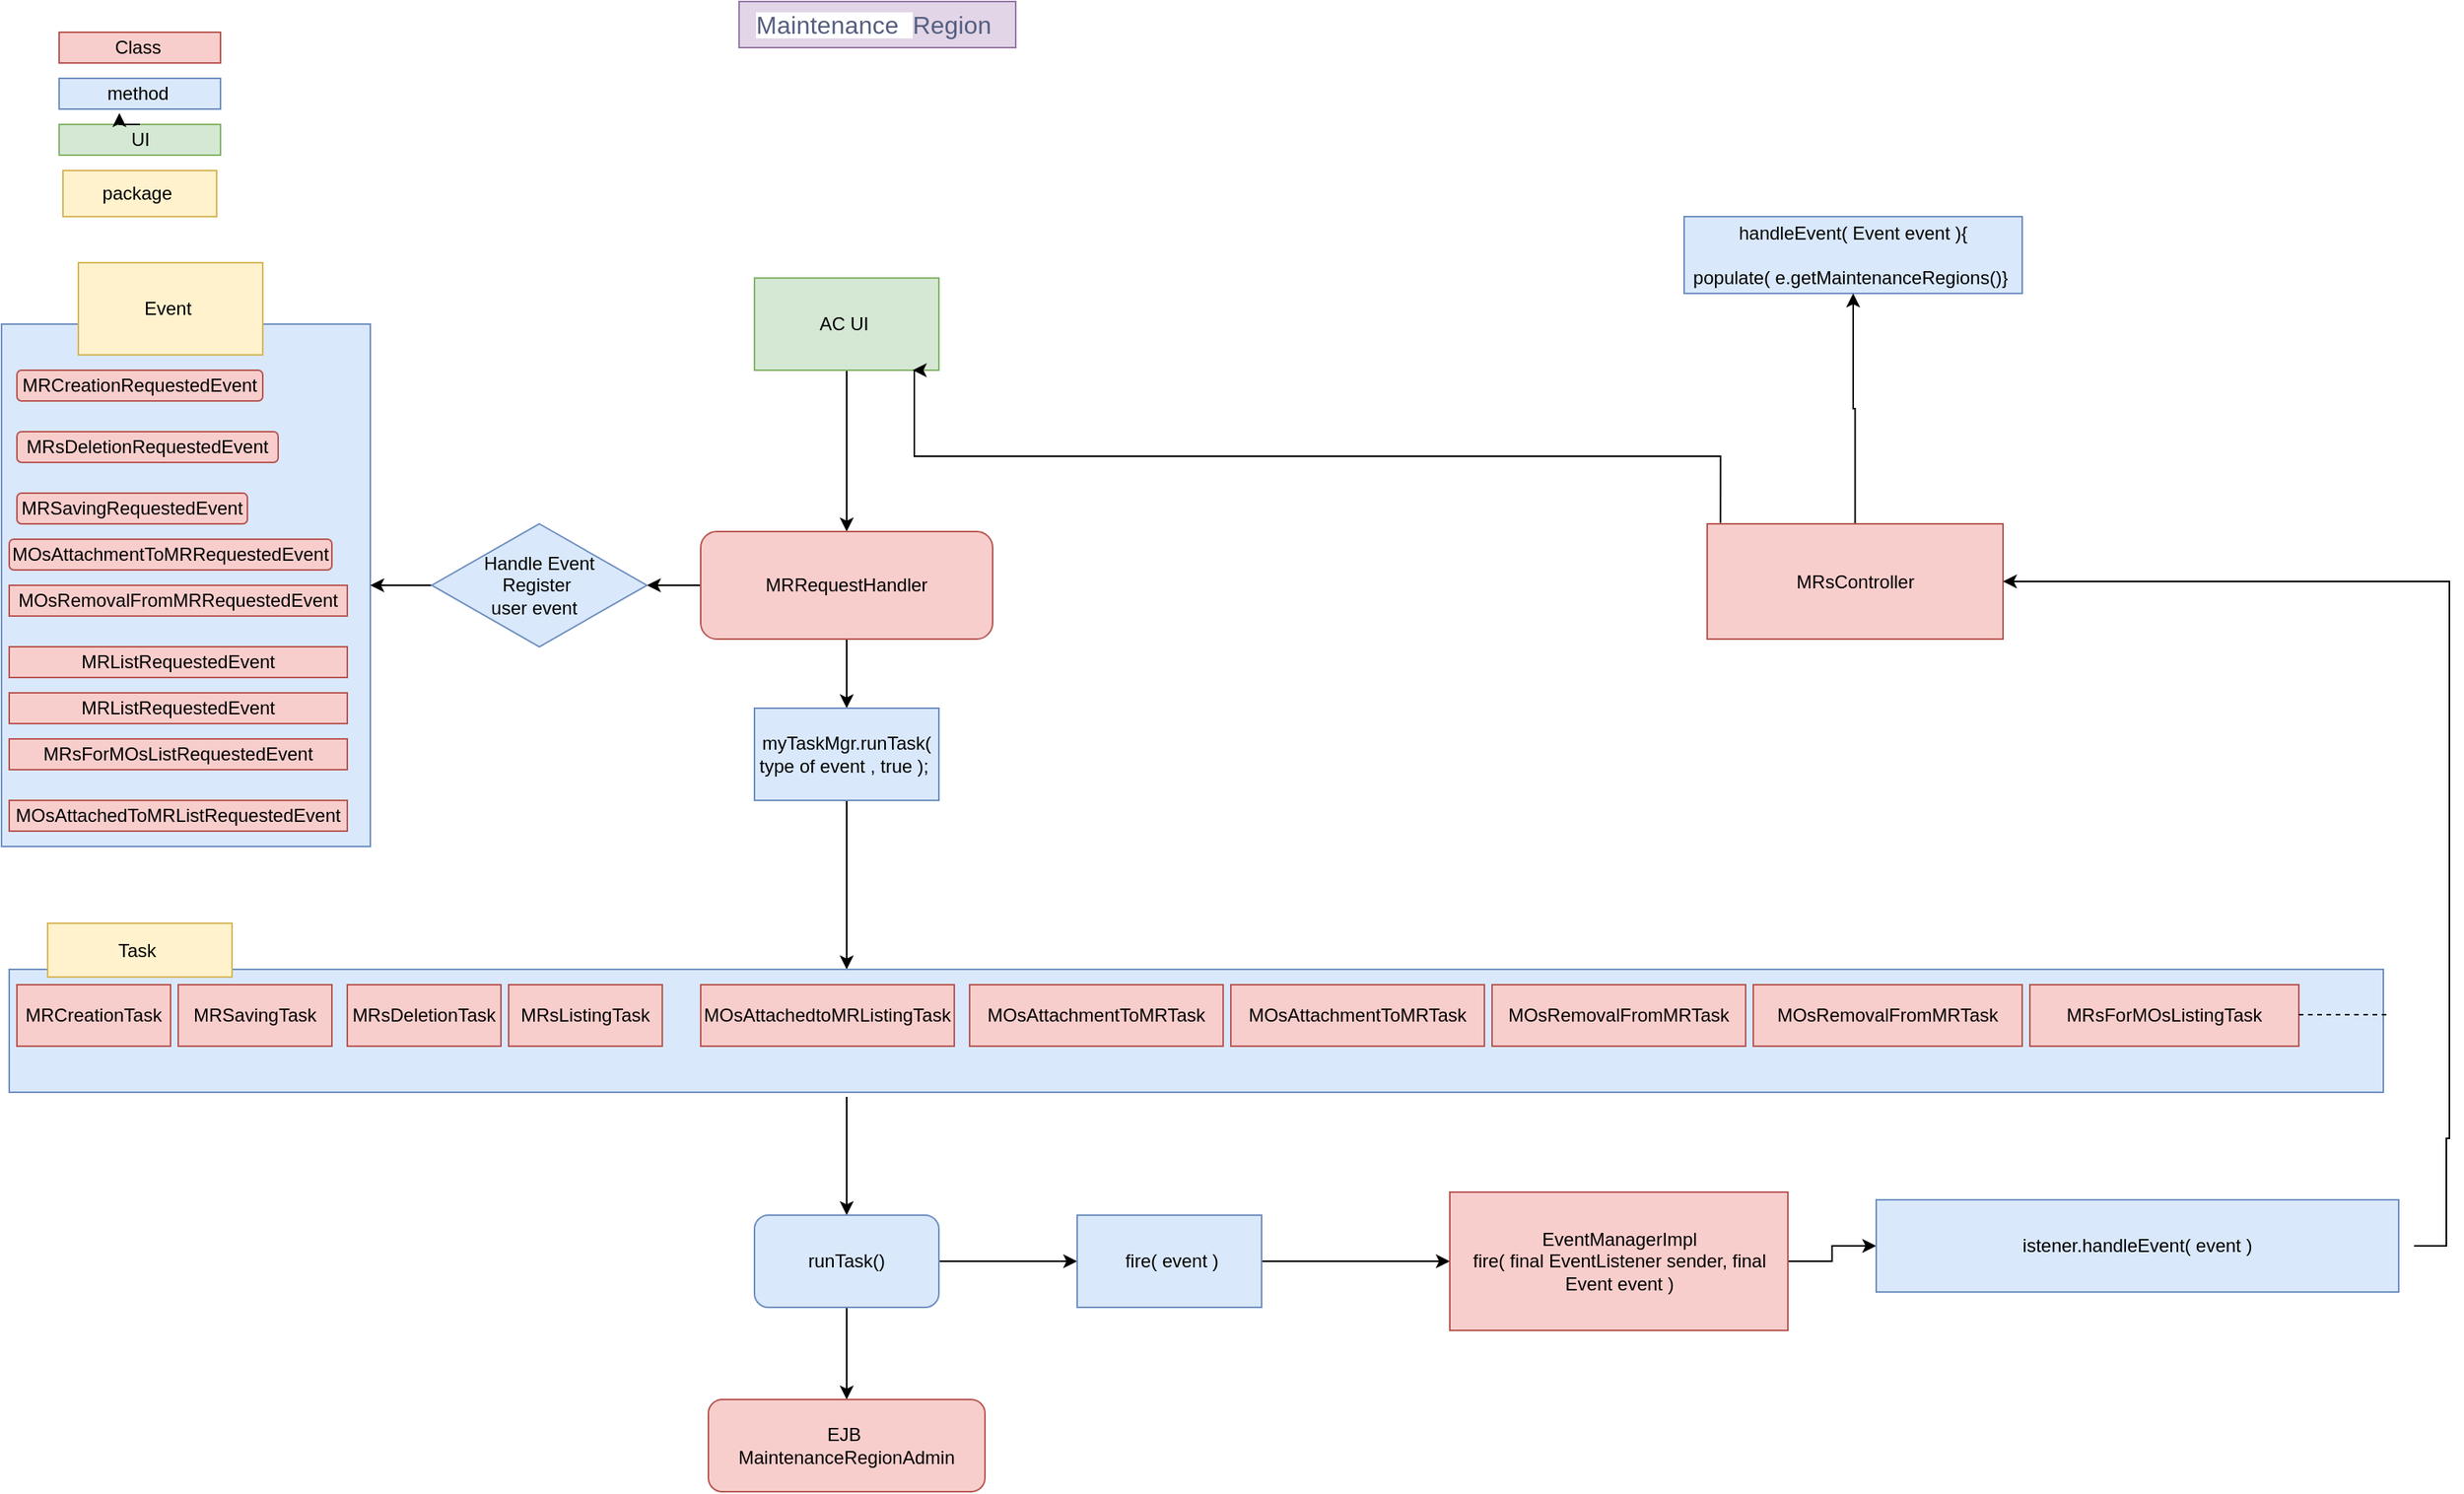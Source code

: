 <mxfile version="25.0.3">
  <diagram name="Page-1" id="0lR3Nfx8i8AdLJQTZynT">
    <mxGraphModel dx="1034" dy="420" grid="1" gridSize="10" guides="1" tooltips="1" connect="1" arrows="1" fold="1" page="1" pageScale="1" pageWidth="827" pageHeight="1169" math="0" shadow="0">
      <root>
        <mxCell id="0" />
        <mxCell id="1" parent="0" />
        <mxCell id="4D9kTlraaMB5eFjH1Jv5-20" value="" style="edgeStyle=orthogonalEdgeStyle;rounded=0;orthogonalLoop=1;jettySize=auto;html=1;" parent="1" source="4D9kTlraaMB5eFjH1Jv5-1" target="4D9kTlraaMB5eFjH1Jv5-2" edge="1">
          <mxGeometry relative="1" as="geometry" />
        </mxCell>
        <mxCell id="4D9kTlraaMB5eFjH1Jv5-1" value="AC UI&amp;nbsp;" style="rounded=0;whiteSpace=wrap;html=1;fillColor=#d5e8d4;strokeColor=#82b366;" parent="1" vertex="1">
          <mxGeometry x="540" y="190" width="120" height="60" as="geometry" />
        </mxCell>
        <mxCell id="4D9kTlraaMB5eFjH1Jv5-27" value="" style="edgeStyle=orthogonalEdgeStyle;rounded=0;orthogonalLoop=1;jettySize=auto;html=1;" parent="1" source="4D9kTlraaMB5eFjH1Jv5-2" target="4D9kTlraaMB5eFjH1Jv5-9" edge="1">
          <mxGeometry relative="1" as="geometry" />
        </mxCell>
        <mxCell id="4D9kTlraaMB5eFjH1Jv5-30" value="" style="edgeStyle=orthogonalEdgeStyle;rounded=0;orthogonalLoop=1;jettySize=auto;html=1;" parent="1" source="4D9kTlraaMB5eFjH1Jv5-2" target="4D9kTlraaMB5eFjH1Jv5-29" edge="1">
          <mxGeometry relative="1" as="geometry" />
        </mxCell>
        <mxCell id="4D9kTlraaMB5eFjH1Jv5-2" value="MRRequestHandler" style="rounded=1;whiteSpace=wrap;html=1;fillColor=#f8cecc;strokeColor=#b85450;" parent="1" vertex="1">
          <mxGeometry x="505" y="355" width="190" height="70" as="geometry" />
        </mxCell>
        <mxCell id="4D9kTlraaMB5eFjH1Jv5-3" value="" style="rounded=0;whiteSpace=wrap;html=1;fillColor=#dae8fc;strokeColor=#6c8ebf;" parent="1" vertex="1">
          <mxGeometry x="50" y="220" width="240" height="340" as="geometry" />
        </mxCell>
        <mxCell id="4D9kTlraaMB5eFjH1Jv5-4" value="MRCreationRequestedEvent" style="rounded=1;whiteSpace=wrap;html=1;fillColor=#f8cecc;strokeColor=#b85450;" parent="1" vertex="1">
          <mxGeometry x="60" y="250" width="160" height="20" as="geometry" />
        </mxCell>
        <mxCell id="4D9kTlraaMB5eFjH1Jv5-5" value="MRsDeletionRequestedEvent" style="rounded=1;whiteSpace=wrap;html=1;fillColor=#f8cecc;strokeColor=#b85450;" parent="1" vertex="1">
          <mxGeometry x="60" y="290" width="170" height="20" as="geometry" />
        </mxCell>
        <mxCell id="4D9kTlraaMB5eFjH1Jv5-6" value="MRSavingRequestedEvent" style="rounded=1;whiteSpace=wrap;html=1;fillColor=#f8cecc;strokeColor=#b85450;" parent="1" vertex="1">
          <mxGeometry x="60" y="330" width="150" height="20" as="geometry" />
        </mxCell>
        <mxCell id="4D9kTlraaMB5eFjH1Jv5-8" value="MOsAttachmentToMRRequestedEvent" style="rounded=1;whiteSpace=wrap;html=1;fillColor=#f8cecc;strokeColor=#b85450;" parent="1" vertex="1">
          <mxGeometry x="55" y="360" width="210" height="20" as="geometry" />
        </mxCell>
        <mxCell id="4D9kTlraaMB5eFjH1Jv5-19" value="" style="edgeStyle=orthogonalEdgeStyle;rounded=0;orthogonalLoop=1;jettySize=auto;html=1;entryX=1;entryY=0.5;entryDx=0;entryDy=0;" parent="1" source="4D9kTlraaMB5eFjH1Jv5-9" target="4D9kTlraaMB5eFjH1Jv5-3" edge="1">
          <mxGeometry relative="1" as="geometry">
            <mxPoint x="310" y="390" as="targetPoint" />
            <Array as="points" />
          </mxGeometry>
        </mxCell>
        <mxCell id="4D9kTlraaMB5eFjH1Jv5-9" value="Handle Event&lt;div&gt;Register&amp;nbsp;&lt;/div&gt;&lt;div&gt;user event&amp;nbsp;&amp;nbsp;&lt;/div&gt;" style="rhombus;whiteSpace=wrap;html=1;fillColor=#dae8fc;strokeColor=#6c8ebf;" parent="1" vertex="1">
          <mxGeometry x="330" y="350" width="140" height="80" as="geometry" />
        </mxCell>
        <mxCell id="4D9kTlraaMB5eFjH1Jv5-13" value="MOsRemovalFromMRRequestedEvent" style="rounded=0;whiteSpace=wrap;html=1;fillColor=#f8cecc;strokeColor=#b85450;" parent="1" vertex="1">
          <mxGeometry x="55" y="390" width="220" height="20" as="geometry" />
        </mxCell>
        <mxCell id="4D9kTlraaMB5eFjH1Jv5-14" value="MRListRequestedEvent" style="rounded=0;whiteSpace=wrap;html=1;fillColor=#f8cecc;strokeColor=#b85450;" parent="1" vertex="1">
          <mxGeometry x="55" y="430" width="220" height="20" as="geometry" />
        </mxCell>
        <mxCell id="4D9kTlraaMB5eFjH1Jv5-16" value="MRsForMOsListRequestedEvent" style="rounded=0;whiteSpace=wrap;html=1;fillColor=#f8cecc;strokeColor=#b85450;" parent="1" vertex="1">
          <mxGeometry x="55" y="490" width="220" height="20" as="geometry" />
        </mxCell>
        <mxCell id="4D9kTlraaMB5eFjH1Jv5-17" value="MRListRequestedEvent" style="rounded=0;whiteSpace=wrap;html=1;fillColor=#f8cecc;strokeColor=#b85450;" parent="1" vertex="1">
          <mxGeometry x="55" y="460" width="220" height="20" as="geometry" />
        </mxCell>
        <mxCell id="4D9kTlraaMB5eFjH1Jv5-18" value="MOsAttachedToMRListRequestedEvent" style="rounded=0;whiteSpace=wrap;html=1;fillColor=#f8cecc;strokeColor=#b85450;" parent="1" vertex="1">
          <mxGeometry x="55" y="530" width="220" height="20" as="geometry" />
        </mxCell>
        <mxCell id="4D9kTlraaMB5eFjH1Jv5-26" value="Event&amp;nbsp;" style="rounded=0;whiteSpace=wrap;html=1;fillColor=#fff2cc;strokeColor=#d6b656;" parent="1" vertex="1">
          <mxGeometry x="100" y="180" width="120" height="60" as="geometry" />
        </mxCell>
        <mxCell id="4D9kTlraaMB5eFjH1Jv5-48" value="" style="edgeStyle=orthogonalEdgeStyle;rounded=0;orthogonalLoop=1;jettySize=auto;html=1;" parent="1" source="4D9kTlraaMB5eFjH1Jv5-29" target="4D9kTlraaMB5eFjH1Jv5-33" edge="1">
          <mxGeometry relative="1" as="geometry">
            <Array as="points">
              <mxPoint x="600" y="610" />
              <mxPoint x="600" y="610" />
            </Array>
          </mxGeometry>
        </mxCell>
        <mxCell id="4D9kTlraaMB5eFjH1Jv5-29" value="myTaskMgr.runTask( type of event , true );&amp;nbsp;" style="rounded=0;whiteSpace=wrap;html=1;fillColor=#dae8fc;strokeColor=#6c8ebf;" parent="1" vertex="1">
          <mxGeometry x="540" y="470" width="120" height="60" as="geometry" />
        </mxCell>
        <mxCell id="4D9kTlraaMB5eFjH1Jv5-33" value="" style="rounded=0;whiteSpace=wrap;html=1;fillColor=#dae8fc;strokeColor=#6c8ebf;" parent="1" vertex="1">
          <mxGeometry x="55" y="640" width="1545" height="80" as="geometry" />
        </mxCell>
        <mxCell id="4D9kTlraaMB5eFjH1Jv5-34" value="MRCreationTask" style="rounded=0;whiteSpace=wrap;html=1;fillColor=#f8cecc;strokeColor=#b85450;" parent="1" vertex="1">
          <mxGeometry x="60" y="650" width="100" height="40" as="geometry" />
        </mxCell>
        <mxCell id="4D9kTlraaMB5eFjH1Jv5-35" value="MRSavingTask" style="rounded=0;whiteSpace=wrap;html=1;fillColor=#f8cecc;strokeColor=#b85450;" parent="1" vertex="1">
          <mxGeometry x="165" y="650" width="100" height="40" as="geometry" />
        </mxCell>
        <mxCell id="4D9kTlraaMB5eFjH1Jv5-36" value="MRsDeletionTask" style="rounded=0;whiteSpace=wrap;html=1;fillColor=#f8cecc;strokeColor=#b85450;" parent="1" vertex="1">
          <mxGeometry x="275" y="650" width="100" height="40" as="geometry" />
        </mxCell>
        <mxCell id="4D9kTlraaMB5eFjH1Jv5-37" value="MRsListingTask" style="rounded=0;whiteSpace=wrap;html=1;fillColor=#f8cecc;strokeColor=#b85450;" parent="1" vertex="1">
          <mxGeometry x="380" y="650" width="100" height="40" as="geometry" />
        </mxCell>
        <mxCell id="4D9kTlraaMB5eFjH1Jv5-38" value="MOsAttachmentToMRTask" style="rounded=0;whiteSpace=wrap;html=1;fillColor=#f8cecc;strokeColor=#b85450;" parent="1" vertex="1">
          <mxGeometry x="680" y="650" width="165" height="40" as="geometry" />
        </mxCell>
        <mxCell id="4D9kTlraaMB5eFjH1Jv5-40" value="MOsAttachedtoMRListingTask" style="rounded=0;whiteSpace=wrap;html=1;fillColor=#f8cecc;strokeColor=#b85450;" parent="1" vertex="1">
          <mxGeometry x="505" y="650" width="165" height="40" as="geometry" />
        </mxCell>
        <mxCell id="4D9kTlraaMB5eFjH1Jv5-41" value="MOsAttachmentToMRTask" style="rounded=0;whiteSpace=wrap;html=1;fillColor=#f8cecc;strokeColor=#b85450;" parent="1" vertex="1">
          <mxGeometry x="850" y="650" width="165" height="40" as="geometry" />
        </mxCell>
        <mxCell id="4D9kTlraaMB5eFjH1Jv5-42" value="MOsRemovalFromMRTask" style="rounded=0;whiteSpace=wrap;html=1;fillColor=#f8cecc;strokeColor=#b85450;" parent="1" vertex="1">
          <mxGeometry x="1020" y="650" width="165" height="40" as="geometry" />
        </mxCell>
        <mxCell id="4D9kTlraaMB5eFjH1Jv5-45" value="MOsRemovalFromMRTask" style="rounded=0;whiteSpace=wrap;html=1;fillColor=#f8cecc;strokeColor=#b85450;" parent="1" vertex="1">
          <mxGeometry x="1190" y="650" width="175" height="40" as="geometry" />
        </mxCell>
        <mxCell id="4D9kTlraaMB5eFjH1Jv5-46" value="MRsForMOsListingTask" style="rounded=0;whiteSpace=wrap;html=1;fillColor=#f8cecc;strokeColor=#b85450;" parent="1" vertex="1">
          <mxGeometry x="1370" y="650" width="175" height="40" as="geometry" />
        </mxCell>
        <mxCell id="4D9kTlraaMB5eFjH1Jv5-47" value="" style="endArrow=none;dashed=1;html=1;rounded=0;" parent="1" edge="1">
          <mxGeometry width="50" height="50" relative="1" as="geometry">
            <mxPoint x="1545" y="669.5" as="sourcePoint" />
            <mxPoint x="1605" y="669.5" as="targetPoint" />
          </mxGeometry>
        </mxCell>
        <mxCell id="4D9kTlraaMB5eFjH1Jv5-52" value="" style="endArrow=classic;html=1;rounded=0;" parent="1" target="4D9kTlraaMB5eFjH1Jv5-49" edge="1">
          <mxGeometry width="50" height="50" relative="1" as="geometry">
            <mxPoint x="600" y="723" as="sourcePoint" />
            <mxPoint x="540" y="800" as="targetPoint" />
            <Array as="points" />
          </mxGeometry>
        </mxCell>
        <mxCell id="4D9kTlraaMB5eFjH1Jv5-55" value="" style="edgeStyle=orthogonalEdgeStyle;rounded=0;orthogonalLoop=1;jettySize=auto;html=1;" parent="1" source="4D9kTlraaMB5eFjH1Jv5-49" target="4D9kTlraaMB5eFjH1Jv5-53" edge="1">
          <mxGeometry relative="1" as="geometry" />
        </mxCell>
        <mxCell id="4D9kTlraaMB5eFjH1Jv5-57" value="" style="edgeStyle=orthogonalEdgeStyle;rounded=0;orthogonalLoop=1;jettySize=auto;html=1;" parent="1" source="4D9kTlraaMB5eFjH1Jv5-49" target="4D9kTlraaMB5eFjH1Jv5-56" edge="1">
          <mxGeometry relative="1" as="geometry" />
        </mxCell>
        <mxCell id="4D9kTlraaMB5eFjH1Jv5-49" value="runTask()" style="rounded=1;whiteSpace=wrap;html=1;fillColor=#dae8fc;strokeColor=#6c8ebf;" parent="1" vertex="1">
          <mxGeometry x="540" y="800" width="120" height="60" as="geometry" />
        </mxCell>
        <mxCell id="4D9kTlraaMB5eFjH1Jv5-53" value="EJB&amp;nbsp;&lt;div&gt;MaintenanceRegionAdmin&lt;/div&gt;" style="rounded=1;whiteSpace=wrap;html=1;fillColor=#f8cecc;strokeColor=#b85450;" parent="1" vertex="1">
          <mxGeometry x="510" y="920" width="180" height="60" as="geometry" />
        </mxCell>
        <mxCell id="4D9kTlraaMB5eFjH1Jv5-59" value="" style="edgeStyle=orthogonalEdgeStyle;rounded=0;orthogonalLoop=1;jettySize=auto;html=1;" parent="1" source="4D9kTlraaMB5eFjH1Jv5-56" target="4D9kTlraaMB5eFjH1Jv5-58" edge="1">
          <mxGeometry relative="1" as="geometry" />
        </mxCell>
        <mxCell id="4D9kTlraaMB5eFjH1Jv5-56" value="&amp;nbsp;fire( event )" style="rounded=0;whiteSpace=wrap;html=1;fillColor=#dae8fc;strokeColor=#6c8ebf;" parent="1" vertex="1">
          <mxGeometry x="750" y="800" width="120" height="60" as="geometry" />
        </mxCell>
        <mxCell id="4D9kTlraaMB5eFjH1Jv5-64" value="" style="edgeStyle=orthogonalEdgeStyle;rounded=0;orthogonalLoop=1;jettySize=auto;html=1;" parent="1" source="4D9kTlraaMB5eFjH1Jv5-58" target="4D9kTlraaMB5eFjH1Jv5-63" edge="1">
          <mxGeometry relative="1" as="geometry" />
        </mxCell>
        <mxCell id="4D9kTlraaMB5eFjH1Jv5-58" value="EventManagerImpl&lt;div&gt;fire( final EventListener sender, final Event event )&lt;/div&gt;" style="rounded=0;whiteSpace=wrap;html=1;fillColor=#f8cecc;strokeColor=#b85450;" parent="1" vertex="1">
          <mxGeometry x="992.5" y="785" width="220" height="90" as="geometry" />
        </mxCell>
        <mxCell id="4D9kTlraaMB5eFjH1Jv5-60" value="&lt;div style=&quot;&quot;&gt;handleEvent( Event event ){&lt;/div&gt;&lt;div style=&quot;&quot;&gt;&lt;br&gt;&lt;/div&gt;&lt;div style=&quot;&quot;&gt;populate( e.getMaintenanceRegions()}&amp;nbsp;&lt;/div&gt;" style="rounded=0;whiteSpace=wrap;html=1;align=center;fillColor=#dae8fc;strokeColor=#6c8ebf;" parent="1" vertex="1">
          <mxGeometry x="1145" y="150" width="220" height="50" as="geometry" />
        </mxCell>
        <mxCell id="4D9kTlraaMB5eFjH1Jv5-62" value="" style="edgeStyle=orthogonalEdgeStyle;rounded=0;orthogonalLoop=1;jettySize=auto;html=1;" parent="1" source="4D9kTlraaMB5eFjH1Jv5-61" target="4D9kTlraaMB5eFjH1Jv5-60" edge="1">
          <mxGeometry relative="1" as="geometry" />
        </mxCell>
        <mxCell id="4D9kTlraaMB5eFjH1Jv5-72" style="edgeStyle=orthogonalEdgeStyle;rounded=0;orthogonalLoop=1;jettySize=auto;html=1;exitX=0.045;exitY=-0.009;exitDx=0;exitDy=0;exitPerimeter=0;" parent="1" source="4D9kTlraaMB5eFjH1Jv5-61" edge="1">
          <mxGeometry relative="1" as="geometry">
            <mxPoint x="643" y="250" as="targetPoint" />
            <mxPoint x="1170" y="318.75" as="sourcePoint" />
            <Array as="points">
              <mxPoint x="1169" y="306" />
              <mxPoint x="644" y="306" />
            </Array>
          </mxGeometry>
        </mxCell>
        <mxCell id="4D9kTlraaMB5eFjH1Jv5-61" value="MRsController" style="rounded=0;whiteSpace=wrap;html=1;align=center;fillColor=#f8cecc;strokeColor=#b85450;" parent="1" vertex="1">
          <mxGeometry x="1160" y="350" width="192.5" height="75" as="geometry" />
        </mxCell>
        <mxCell id="4D9kTlraaMB5eFjH1Jv5-65" value="" style="edgeStyle=orthogonalEdgeStyle;rounded=0;orthogonalLoop=1;jettySize=auto;html=1;entryX=1;entryY=0.5;entryDx=0;entryDy=0;" parent="1" target="4D9kTlraaMB5eFjH1Jv5-61" edge="1">
          <mxGeometry relative="1" as="geometry">
            <mxPoint x="1620" y="820" as="sourcePoint" />
            <mxPoint x="1447.25" y="390" as="targetPoint" />
            <Array as="points">
              <mxPoint x="1641" y="820" />
              <mxPoint x="1641" y="750" />
              <mxPoint x="1643" y="750" />
              <mxPoint x="1643" y="388" />
            </Array>
          </mxGeometry>
        </mxCell>
        <mxCell id="4D9kTlraaMB5eFjH1Jv5-63" value="istener.handleEvent( event )" style="rounded=0;whiteSpace=wrap;html=1;fillColor=#dae8fc;strokeColor=#6c8ebf;" parent="1" vertex="1">
          <mxGeometry x="1270" y="790" width="340" height="60" as="geometry" />
        </mxCell>
        <mxCell id="4D9kTlraaMB5eFjH1Jv5-73" value="&lt;span style=&quot;color: rgb(84, 93, 126); font-family: &amp;quot;Google Sans&amp;quot;, Arial, sans-serif; font-size: 16px; letter-spacing: 0.1px; text-align: left; background-color: rgb(255, 255, 255);&quot;&gt;Maintenance&amp;nbsp;&amp;nbsp;&lt;/span&gt;&lt;font face=&quot;Google Sans, Arial, sans-serif&quot; color=&quot;#545d7e&quot;&gt;&lt;span style=&quot;font-size: 16px; letter-spacing: 0.1px;&quot;&gt;Region&amp;nbsp;&lt;/span&gt;&lt;/font&gt;" style="text;html=1;align=center;verticalAlign=middle;whiteSpace=wrap;rounded=0;fillColor=#e1d5e7;strokeColor=#9673a6;" parent="1" vertex="1">
          <mxGeometry x="530" y="10" width="180" height="30" as="geometry" />
        </mxCell>
        <mxCell id="4D9kTlraaMB5eFjH1Jv5-74" value="UI" style="rounded=0;whiteSpace=wrap;html=1;fillColor=#d5e8d4;strokeColor=#82b366;" parent="1" vertex="1">
          <mxGeometry x="87.5" y="90" width="105" height="20" as="geometry" />
        </mxCell>
        <mxCell id="4D9kTlraaMB5eFjH1Jv5-78" value="Class&amp;nbsp;" style="rounded=0;whiteSpace=wrap;html=1;fillColor=#f8cecc;strokeColor=#b85450;" parent="1" vertex="1">
          <mxGeometry x="87.5" y="30" width="105" height="20" as="geometry" />
        </mxCell>
        <mxCell id="4D9kTlraaMB5eFjH1Jv5-79" value="method&amp;nbsp;" style="rounded=0;whiteSpace=wrap;html=1;fillColor=#dae8fc;strokeColor=#6c8ebf;" parent="1" vertex="1">
          <mxGeometry x="87.5" y="60" width="105" height="20" as="geometry" />
        </mxCell>
        <mxCell id="4D9kTlraaMB5eFjH1Jv5-80" style="edgeStyle=orthogonalEdgeStyle;rounded=0;orthogonalLoop=1;jettySize=auto;html=1;exitX=0.5;exitY=0;exitDx=0;exitDy=0;entryX=0.373;entryY=-0.367;entryDx=0;entryDy=0;entryPerimeter=0;" parent="1" source="4D9kTlraaMB5eFjH1Jv5-74" target="4D9kTlraaMB5eFjH1Jv5-74" edge="1">
          <mxGeometry relative="1" as="geometry" />
        </mxCell>
        <mxCell id="4D9kTlraaMB5eFjH1Jv5-82" value="package&amp;nbsp;" style="rounded=0;whiteSpace=wrap;html=1;fillColor=#fff2cc;strokeColor=#d6b656;" parent="1" vertex="1">
          <mxGeometry x="90" y="120" width="100" height="30" as="geometry" />
        </mxCell>
        <mxCell id="4D9kTlraaMB5eFjH1Jv5-83" value="Task&amp;nbsp;" style="rounded=0;whiteSpace=wrap;html=1;fillColor=#fff2cc;strokeColor=#d6b656;" parent="1" vertex="1">
          <mxGeometry x="80" y="610" width="120" height="35" as="geometry" />
        </mxCell>
      </root>
    </mxGraphModel>
  </diagram>
</mxfile>
